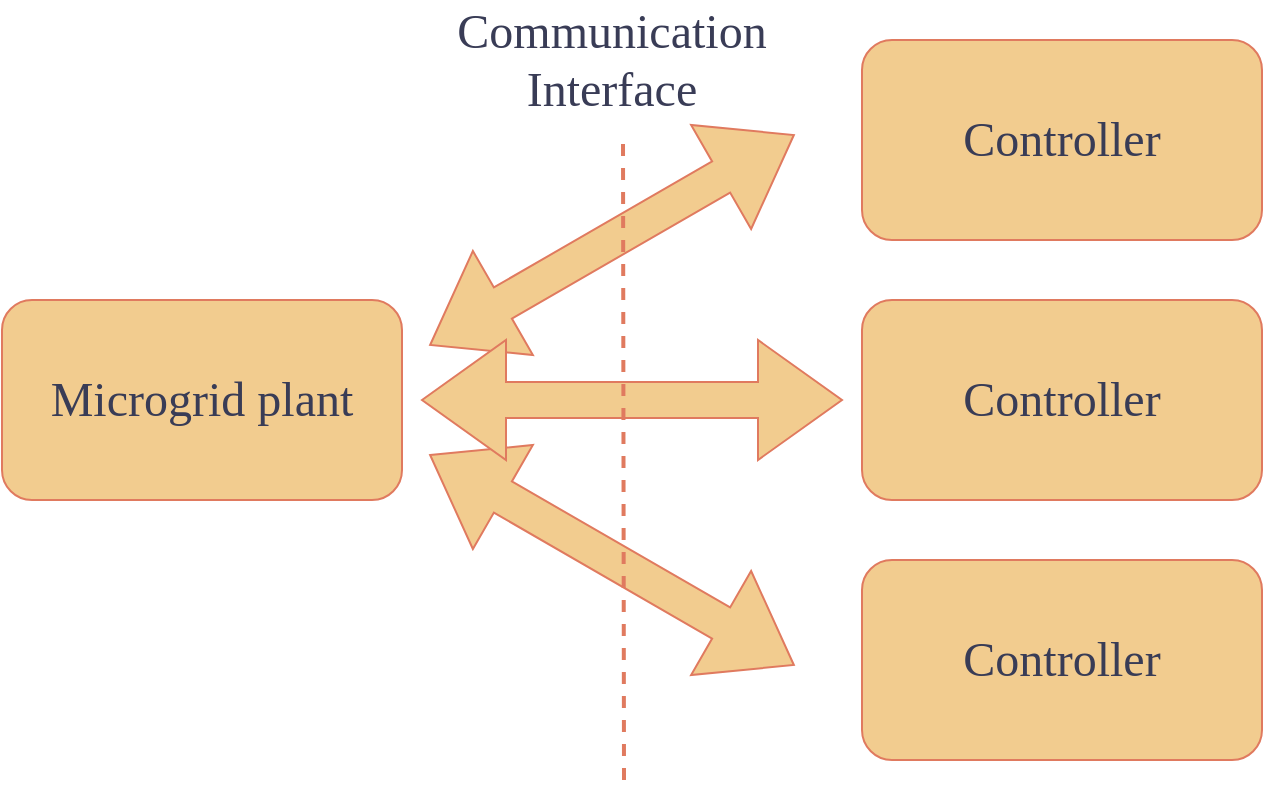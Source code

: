 <mxfile version="20.8.23" type="device"><diagram name="Page-1" id="3VdVkX2mADDHcos0RjPC"><mxGraphModel dx="1317" dy="741" grid="1" gridSize="10" guides="1" tooltips="1" connect="1" arrows="1" fold="1" page="1" pageScale="1" pageWidth="850" pageHeight="1100" math="0" shadow="0"><root><mxCell id="0"/><mxCell id="1" parent="0"/><mxCell id="HcTEOUA1WT6FpqA855Ok-1" value="&lt;font face=&quot;Times New Roman&quot; style=&quot;font-size: 24px;&quot;&gt;Microgrid plant&lt;/font&gt;" style="rounded=1;whiteSpace=wrap;html=1;labelBackgroundColor=none;fillColor=#F2CC8F;strokeColor=#E07A5F;fontColor=#393C56;" vertex="1" parent="1"><mxGeometry x="90" y="160" width="200" height="100" as="geometry"/></mxCell><mxCell id="HcTEOUA1WT6FpqA855Ok-2" value="&lt;font style=&quot;font-size: 24px;&quot; face=&quot;Times New Roman&quot;&gt;Controller&lt;/font&gt;" style="rounded=1;whiteSpace=wrap;html=1;labelBackgroundColor=none;fillColor=#F2CC8F;strokeColor=#E07A5F;fontColor=#393C56;" vertex="1" parent="1"><mxGeometry x="520" y="30" width="200" height="100" as="geometry"/></mxCell><mxCell id="HcTEOUA1WT6FpqA855Ok-3" value="" style="shape=doubleArrow;whiteSpace=wrap;html=1;fontFamily=Times New Roman;fontSize=24;labelBackgroundColor=none;fillColor=#F2CC8F;strokeColor=#E07A5F;fontColor=#393C56;rotation=-30;" vertex="1" parent="1"><mxGeometry x="290" y="100" width="210" height="60" as="geometry"/></mxCell><mxCell id="HcTEOUA1WT6FpqA855Ok-4" value="Communication Interface" style="text;html=1;strokeColor=none;fillColor=none;align=center;verticalAlign=middle;whiteSpace=wrap;rounded=0;fontSize=24;fontFamily=Times New Roman;labelBackgroundColor=none;fontColor=#393C56;" vertex="1" parent="1"><mxGeometry x="300" y="10" width="190" height="60" as="geometry"/></mxCell><mxCell id="HcTEOUA1WT6FpqA855Ok-5" value="&lt;font style=&quot;font-size: 24px;&quot; face=&quot;Times New Roman&quot;&gt;Controller&lt;/font&gt;" style="rounded=1;whiteSpace=wrap;html=1;labelBackgroundColor=none;fillColor=#F2CC8F;strokeColor=#E07A5F;fontColor=#393C56;" vertex="1" parent="1"><mxGeometry x="520" y="160" width="200" height="100" as="geometry"/></mxCell><mxCell id="HcTEOUA1WT6FpqA855Ok-6" value="&lt;font style=&quot;font-size: 24px;&quot; face=&quot;Times New Roman&quot;&gt;Controller&lt;/font&gt;" style="rounded=1;whiteSpace=wrap;html=1;labelBackgroundColor=none;fillColor=#F2CC8F;strokeColor=#E07A5F;fontColor=#393C56;" vertex="1" parent="1"><mxGeometry x="520" y="290" width="200" height="100" as="geometry"/></mxCell><mxCell id="HcTEOUA1WT6FpqA855Ok-7" value="" style="shape=doubleArrow;whiteSpace=wrap;html=1;fontFamily=Times New Roman;fontSize=24;labelBackgroundColor=none;fillColor=#F2CC8F;strokeColor=#E07A5F;fontColor=#393C56;rotation=30;" vertex="1" parent="1"><mxGeometry x="290" y="260" width="210" height="60" as="geometry"/></mxCell><mxCell id="HcTEOUA1WT6FpqA855Ok-8" value="" style="shape=doubleArrow;whiteSpace=wrap;html=1;fontFamily=Times New Roman;fontSize=24;labelBackgroundColor=none;fillColor=#F2CC8F;strokeColor=#E07A5F;fontColor=#393C56;rotation=0;" vertex="1" parent="1"><mxGeometry x="300" y="180" width="210" height="60" as="geometry"/></mxCell><mxCell id="HcTEOUA1WT6FpqA855Ok-10" value="" style="endArrow=none;dashed=1;html=1;rounded=0;strokeColor=#E07A5F;fontColor=#393C56;fillColor=#F2CC8F;strokeWidth=2;" edge="1" parent="1"><mxGeometry width="50" height="50" relative="1" as="geometry"><mxPoint x="401" y="400" as="sourcePoint"/><mxPoint x="400.5" y="77" as="targetPoint"/></mxGeometry></mxCell></root></mxGraphModel></diagram></mxfile>